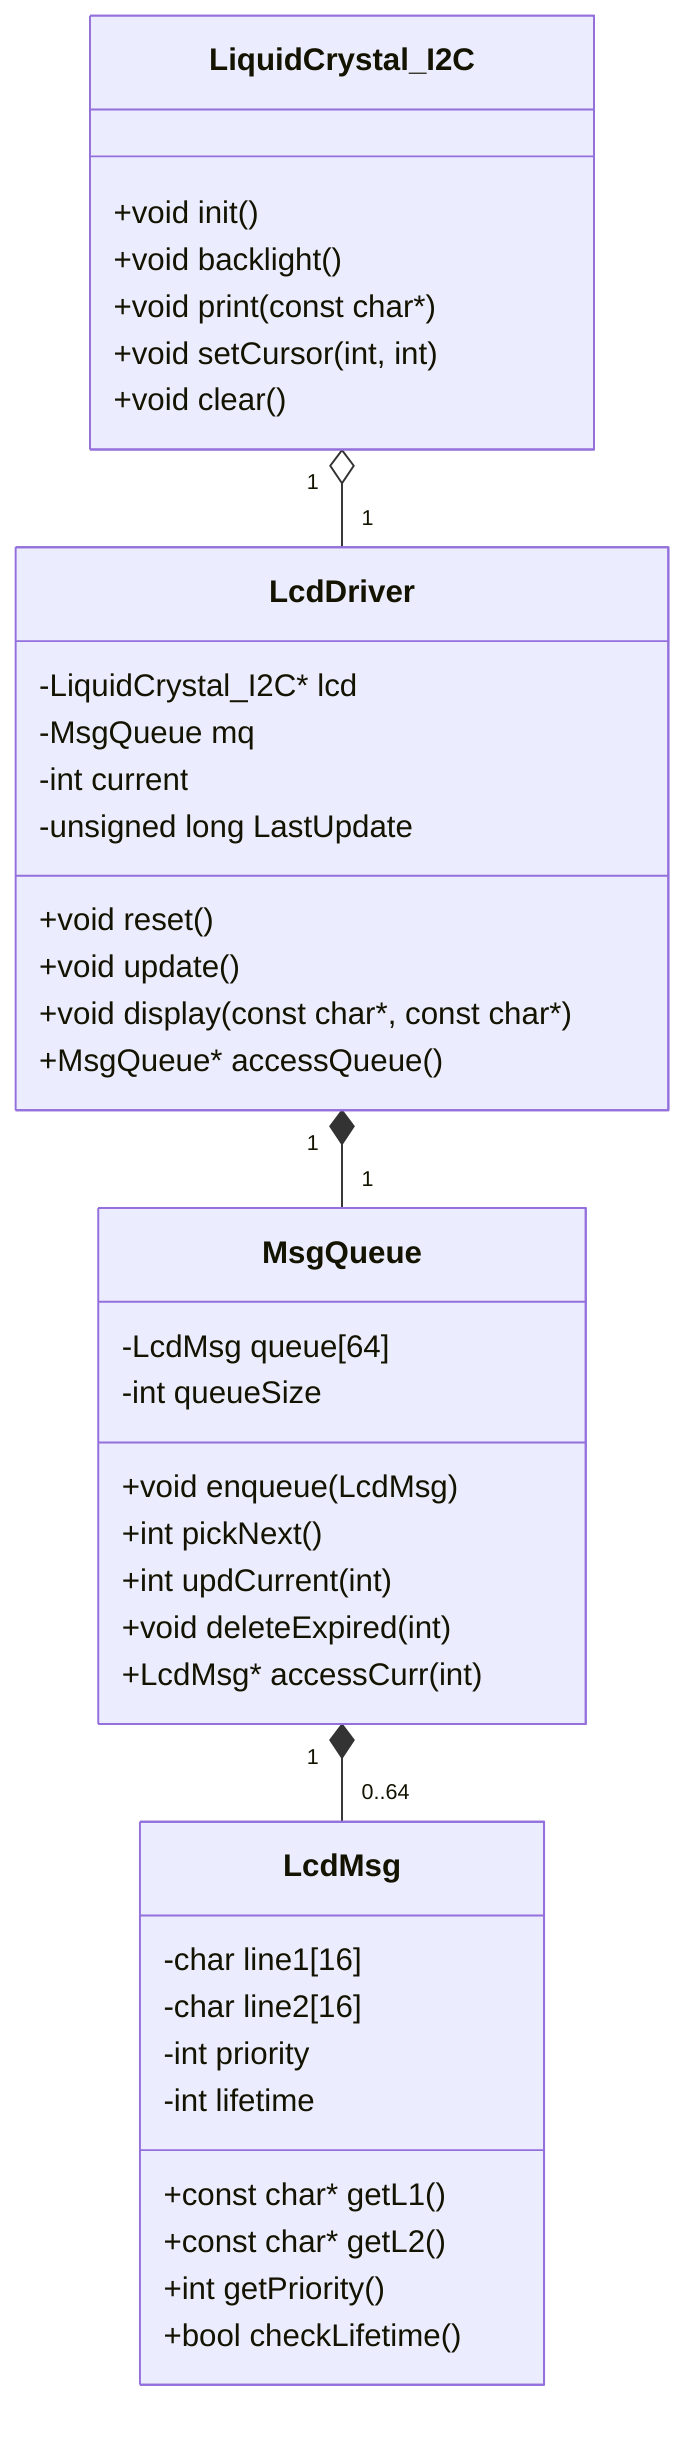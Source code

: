 classDiagram

MsgQueue "1" *-- "0..64" LcdMsg
LcdDriver "1" *-- "1" MsgQueue
LiquidCrystal_I2C "1" o-- "1" LcdDriver

class LcdMsg {
    -char line1[16]
    -char line2[16]
    -int priority
    -int lifetime

    +const char* getL1()
    +const char* getL2()
    +int getPriority()
    +bool checkLifetime()
}

class MsgQueue {
    -LcdMsg queue[64]
    -int queueSize

    +void enqueue(LcdMsg)
    +int pickNext()
    +int updCurrent(int)
    +void deleteExpired(int)
    +LcdMsg* accessCurr(int) 
}

class LiquidCrystal_I2C {
    +void init()
    +void backlight()
    +void print(const char*)
    +void setCursor(int, int)
    +void clear()
}

class LcdDriver {
    -LiquidCrystal_I2C* lcd
    -MsgQueue mq
    -int current
    -unsigned long LastUpdate

    +void reset()
    +void update()
    +void display(const char*, const char*)
    +MsgQueue* accessQueue()
}